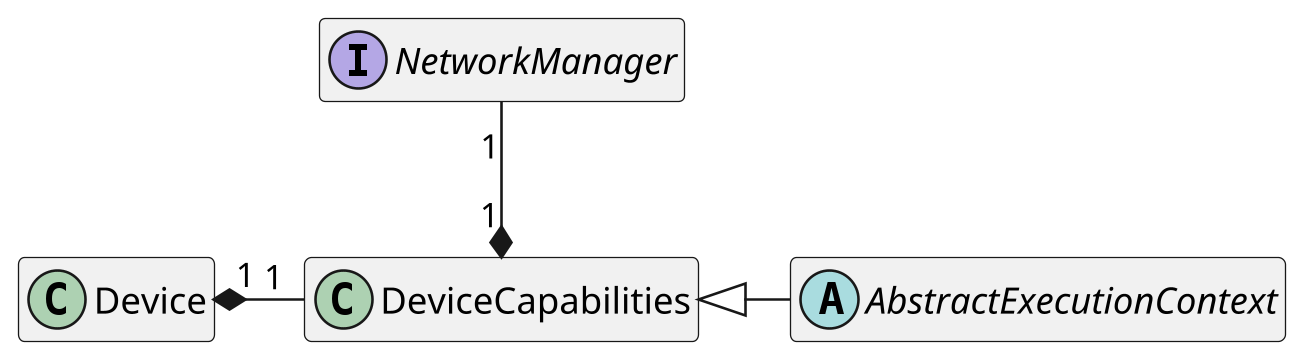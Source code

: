 @startuml

skinparam dpi 250
hide empty members

Device "1" *- "1" DeviceCapabilities
DeviceCapabilities <|- AbstractExecutionContext
NetworkManager "1" --* "1" DeviceCapabilities
abstract class AbstractExecutionContext
interface NetworkManager
@enduml